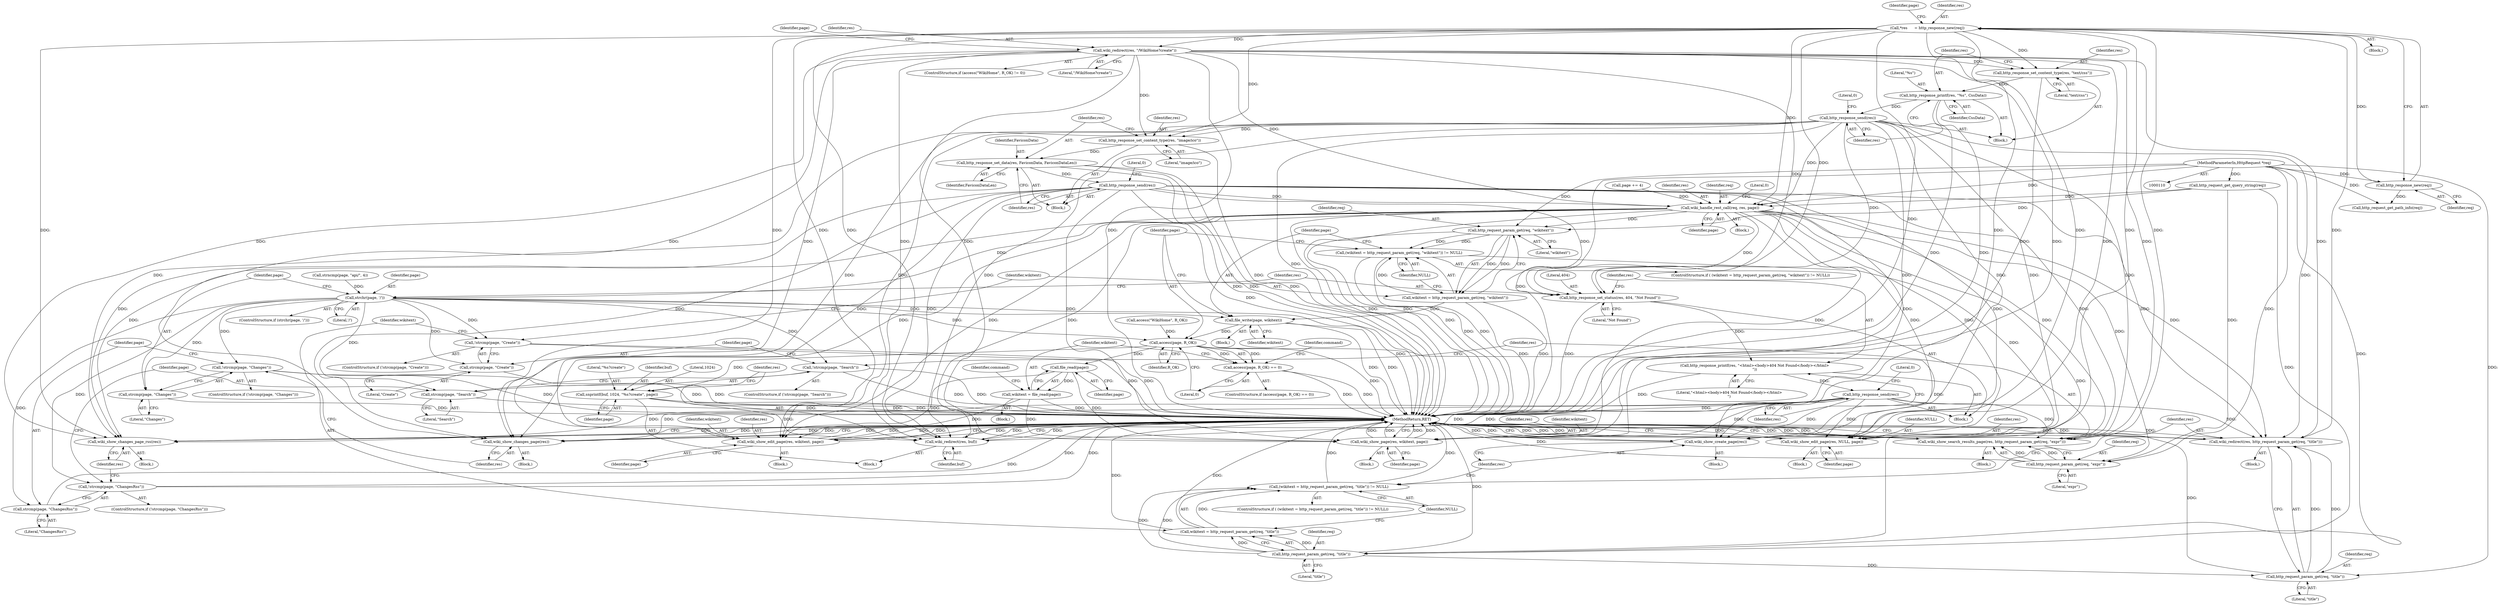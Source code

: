 digraph "1_didiwiki_5e5c796617e1712905dc5462b94bd5e6c08d15ea@pointer" {
"1000146" [label="(Call,wiki_redirect(res, \"/WikiHome?create\"))"];
"1000114" [label="(Call,*res      = http_response_new(req))"];
"1000116" [label="(Call,http_response_new(req))"];
"1000111" [label="(MethodParameterIn,HttpRequest *req)"];
"1000158" [label="(Call,http_response_set_content_type(res, \"text/css\"))"];
"1000161" [label="(Call,http_response_printf(res, \"%s\", CssData))"];
"1000165" [label="(Call,http_response_send(res))"];
"1000175" [label="(Call,http_response_set_content_type(res, \"image/ico\"))"];
"1000178" [label="(Call,http_response_set_data(res, FaviconData, FaviconDataLen))"];
"1000182" [label="(Call,http_response_send(res))"];
"1000223" [label="(Call,wiki_handle_rest_call(req, res, page))"];
"1000230" [label="(Call,strchr(page, '/'))"];
"1000246" [label="(Call,!strcmp(page, \"Changes\"))"];
"1000247" [label="(Call,strcmp(page, \"Changes\"))"];
"1000255" [label="(Call,!strcmp(page, \"ChangesRss\"))"];
"1000256" [label="(Call,strcmp(page, \"ChangesRss\"))"];
"1000264" [label="(Call,!strcmp(page, \"Search\"))"];
"1000265" [label="(Call,strcmp(page, \"Search\"))"];
"1000276" [label="(Call,!strcmp(page, \"Create\"))"];
"1000277" [label="(Call,strcmp(page, \"Create\"))"];
"1000310" [label="(Call,file_write(page, wikitext))"];
"1000315" [label="(Call,access(page, R_OK))"];
"1000314" [label="(Call,access(page, R_OK) == 0)"];
"1000322" [label="(Call,file_read(page))"];
"1000320" [label="(Call,wikitext = file_read(page))"];
"1000330" [label="(Call,wiki_show_edit_page(res, wikitext, page))"];
"1000336" [label="(Call,wiki_show_page(res, wikitext, page))"];
"1000348" [label="(Call,wiki_show_edit_page(res, NULL, page))"];
"1000355" [label="(Call,snprintf(buf, 1024, \"%s?create\", page))"];
"1000360" [label="(Call,wiki_redirect(res, buf))"];
"1000234" [label="(Call,http_response_set_status(res, 404, \"Not Found\"))"];
"1000238" [label="(Call,http_response_printf(res, \"<html><body>404 Not Found</body></html>\n\"))"];
"1000241" [label="(Call,http_response_send(res))"];
"1000251" [label="(Call,wiki_show_changes_page(res))"];
"1000260" [label="(Call,wiki_show_changes_page_rss(res))"];
"1000269" [label="(Call,wiki_show_search_results_page(res, http_request_param_get(req, \"expr\")))"];
"1000290" [label="(Call,wiki_redirect(res, http_request_param_get(req, \"title\")))"];
"1000297" [label="(Call,wiki_show_create_page(res))"];
"1000271" [label="(Call,http_request_param_get(req, \"expr\"))"];
"1000285" [label="(Call,http_request_param_get(req, \"title\"))"];
"1000282" [label="(Call,(wikitext = http_request_param_get(req, \"title\")) != NULL)"];
"1000283" [label="(Call,wikitext = http_request_param_get(req, \"title\"))"];
"1000292" [label="(Call,http_request_param_get(req, \"title\"))"];
"1000305" [label="(Call,http_request_param_get(req, \"wikitext\"))"];
"1000302" [label="(Call,(wikitext = http_request_param_get(req, \"wikitext\")) != NULL)"];
"1000303" [label="(Call,wikitext = http_request_param_get(req, \"wikitext\"))"];
"1000183" [label="(Identifier,res)"];
"1000179" [label="(Identifier,res)"];
"1000168" [label="(Literal,0)"];
"1000223" [label="(Call,wiki_handle_rest_call(req, res, page))"];
"1000159" [label="(Identifier,res)"];
"1000296" [label="(Block,)"];
"1000307" [label="(Literal,\"wikitext\")"];
"1000150" [label="(Identifier,page)"];
"1000302" [label="(Call,(wikitext = http_request_param_get(req, \"wikitext\")) != NULL)"];
"1000140" [label="(ControlStructure,if (access(\"WikiHome\", R_OK) != 0))"];
"1000311" [label="(Identifier,page)"];
"1000162" [label="(Identifier,res)"];
"1000272" [label="(Identifier,req)"];
"1000318" [label="(Literal,0)"];
"1000244" [label="(Literal,0)"];
"1000345" [label="(Identifier,command)"];
"1000319" [label="(Block,)"];
"1000230" [label="(Call,strchr(page, '/'))"];
"1000330" [label="(Call,wiki_show_edit_page(res, wikitext, page))"];
"1000185" [label="(Literal,0)"];
"1000351" [label="(Identifier,page)"];
"1000304" [label="(Identifier,wikitext)"];
"1000157" [label="(Block,)"];
"1000147" [label="(Identifier,res)"];
"1000287" [label="(Literal,\"title\")"];
"1000348" [label="(Call,wiki_show_edit_page(res, NULL, page))"];
"1000317" [label="(Identifier,R_OK)"];
"1000178" [label="(Call,http_response_set_data(res, FaviconData, FaviconDataLen))"];
"1000273" [label="(Literal,\"expr\")"];
"1000335" [label="(Block,)"];
"1000268" [label="(Block,)"];
"1000263" [label="(ControlStructure,if (!strcmp(page, \"Search\")))"];
"1000199" [label="(Call,page += 4)"];
"1000193" [label="(Call,strncmp(page, \"api/\", 4))"];
"1000281" [label="(ControlStructure,if ( (wikitext = http_request_param_get(req, \"title\")) != NULL))"];
"1000323" [label="(Identifier,page)"];
"1000288" [label="(Identifier,NULL)"];
"1000306" [label="(Identifier,req)"];
"1000226" [label="(Identifier,page)"];
"1000275" [label="(ControlStructure,if (!strcmp(page, \"Create\")))"];
"1000242" [label="(Identifier,res)"];
"1000117" [label="(Identifier,req)"];
"1000276" [label="(Call,!strcmp(page, \"Create\"))"];
"1000285" [label="(Call,http_request_param_get(req, \"title\"))"];
"1000298" [label="(Identifier,res)"];
"1000175" [label="(Call,http_response_set_content_type(res, \"image/ico\"))"];
"1000120" [label="(Identifier,page)"];
"1000337" [label="(Identifier,res)"];
"1000357" [label="(Literal,1024)"];
"1000163" [label="(Literal,\"%s\")"];
"1000320" [label="(Call,wikitext = file_read(page))"];
"1000231" [label="(Identifier,page)"];
"1000181" [label="(Identifier,FaviconDataLen)"];
"1000322" [label="(Call,file_read(page))"];
"1000247" [label="(Call,strcmp(page, \"Changes\"))"];
"1000259" [label="(Block,)"];
"1000126" [label="(Call,http_request_get_query_string(req))"];
"1000339" [label="(Identifier,page)"];
"1000234" [label="(Call,http_response_set_status(res, 404, \"Not Found\"))"];
"1000250" [label="(Block,)"];
"1000271" [label="(Call,http_request_param_get(req, \"expr\"))"];
"1000265" [label="(Call,strcmp(page, \"Search\"))"];
"1000316" [label="(Identifier,page)"];
"1000305" [label="(Call,http_request_param_get(req, \"wikitext\"))"];
"1000229" [label="(ControlStructure,if (strchr(page, '/')))"];
"1000225" [label="(Identifier,res)"];
"1000292" [label="(Call,http_request_param_get(req, \"title\"))"];
"1000248" [label="(Identifier,page)"];
"1000349" [label="(Identifier,res)"];
"1000314" [label="(Call,access(page, R_OK) == 0)"];
"1000241" [label="(Call,http_response_send(res))"];
"1000350" [label="(Identifier,NULL)"];
"1000236" [label="(Literal,404)"];
"1000148" [label="(Literal,\"/WikiHome?create\")"];
"1000232" [label="(Literal,'/')"];
"1000270" [label="(Identifier,res)"];
"1000266" [label="(Identifier,page)"];
"1000353" [label="(Block,)"];
"1000261" [label="(Identifier,res)"];
"1000267" [label="(Literal,\"Search\")"];
"1000356" [label="(Identifier,buf)"];
"1000269" [label="(Call,wiki_show_search_results_page(res, http_request_param_get(req, \"expr\")))"];
"1000362" [label="(Identifier,buf)"];
"1000233" [label="(Block,)"];
"1000309" [label="(Block,)"];
"1000237" [label="(Literal,\"Not Found\")"];
"1000308" [label="(Identifier,NULL)"];
"1000336" [label="(Call,wiki_show_page(res, wikitext, page))"];
"1000257" [label="(Identifier,page)"];
"1000303" [label="(Call,wikitext = http_request_param_get(req, \"wikitext\"))"];
"1000333" [label="(Identifier,page)"];
"1000166" [label="(Identifier,res)"];
"1000327" [label="(Identifier,command)"];
"1000240" [label="(Literal,\"<html><body>404 Not Found</body></html>\n\")"];
"1000114" [label="(Call,*res      = http_response_new(req))"];
"1000359" [label="(Identifier,page)"];
"1000177" [label="(Literal,\"image/ico\")"];
"1000347" [label="(Block,)"];
"1000363" [label="(MethodReturn,RET)"];
"1000246" [label="(Call,!strcmp(page, \"Changes\"))"];
"1000290" [label="(Call,wiki_redirect(res, http_request_param_get(req, \"title\")))"];
"1000277" [label="(Call,strcmp(page, \"Create\"))"];
"1000238" [label="(Call,http_response_printf(res, \"<html><body>404 Not Found</body></html>\n\"))"];
"1000164" [label="(Identifier,CssData)"];
"1000264" [label="(Call,!strcmp(page, \"Search\"))"];
"1000180" [label="(Identifier,FaviconData)"];
"1000297" [label="(Call,wiki_show_create_page(res))"];
"1000112" [label="(Block,)"];
"1000146" [label="(Call,wiki_redirect(res, \"/WikiHome?create\"))"];
"1000116" [label="(Call,http_response_new(req))"];
"1000161" [label="(Call,http_response_printf(res, \"%s\", CssData))"];
"1000254" [label="(ControlStructure,if (!strcmp(page, \"ChangesRss\")))"];
"1000360" [label="(Call,wiki_redirect(res, buf))"];
"1000361" [label="(Identifier,res)"];
"1000249" [label="(Literal,\"Changes\")"];
"1000235" [label="(Identifier,res)"];
"1000289" [label="(Block,)"];
"1000315" [label="(Call,access(page, R_OK))"];
"1000284" [label="(Identifier,wikitext)"];
"1000310" [label="(Call,file_write(page, wikitext))"];
"1000256" [label="(Call,strcmp(page, \"ChangesRss\"))"];
"1000111" [label="(MethodParameterIn,HttpRequest *req)"];
"1000301" [label="(ControlStructure,if ( (wikitext = http_request_param_get(req, \"wikitext\")) != NULL))"];
"1000283" [label="(Call,wikitext = http_request_param_get(req, \"title\"))"];
"1000332" [label="(Identifier,wikitext)"];
"1000251" [label="(Call,wiki_show_changes_page(res))"];
"1000313" [label="(ControlStructure,if (access(page, R_OK) == 0))"];
"1000174" [label="(Block,)"];
"1000115" [label="(Identifier,res)"];
"1000224" [label="(Identifier,req)"];
"1000255" [label="(Call,!strcmp(page, \"ChangesRss\"))"];
"1000321" [label="(Identifier,wikitext)"];
"1000121" [label="(Call,http_request_get_path_info(req))"];
"1000160" [label="(Literal,\"text/css\")"];
"1000239" [label="(Identifier,res)"];
"1000176" [label="(Identifier,res)"];
"1000165" [label="(Call,http_response_send(res))"];
"1000279" [label="(Literal,\"Create\")"];
"1000358" [label="(Literal,\"%s?create\")"];
"1000329" [label="(Block,)"];
"1000158" [label="(Call,http_response_set_content_type(res, \"text/css\"))"];
"1000278" [label="(Identifier,page)"];
"1000294" [label="(Literal,\"title\")"];
"1000355" [label="(Call,snprintf(buf, 1024, \"%s?create\", page))"];
"1000282" [label="(Call,(wikitext = http_request_param_get(req, \"title\")) != NULL)"];
"1000228" [label="(Literal,0)"];
"1000338" [label="(Identifier,wikitext)"];
"1000258" [label="(Literal,\"ChangesRss\")"];
"1000331" [label="(Identifier,res)"];
"1000252" [label="(Identifier,res)"];
"1000291" [label="(Identifier,res)"];
"1000286" [label="(Identifier,req)"];
"1000245" [label="(ControlStructure,if (!strcmp(page, \"Changes\")))"];
"1000142" [label="(Call,access(\"WikiHome\", R_OK))"];
"1000293" [label="(Identifier,req)"];
"1000312" [label="(Identifier,wikitext)"];
"1000260" [label="(Call,wiki_show_changes_page_rss(res))"];
"1000197" [label="(Block,)"];
"1000182" [label="(Call,http_response_send(res))"];
"1000146" -> "1000140"  [label="AST: "];
"1000146" -> "1000148"  [label="CFG: "];
"1000147" -> "1000146"  [label="AST: "];
"1000148" -> "1000146"  [label="AST: "];
"1000150" -> "1000146"  [label="CFG: "];
"1000146" -> "1000363"  [label="DDG: "];
"1000114" -> "1000146"  [label="DDG: "];
"1000146" -> "1000158"  [label="DDG: "];
"1000146" -> "1000175"  [label="DDG: "];
"1000146" -> "1000223"  [label="DDG: "];
"1000146" -> "1000234"  [label="DDG: "];
"1000146" -> "1000251"  [label="DDG: "];
"1000146" -> "1000260"  [label="DDG: "];
"1000146" -> "1000269"  [label="DDG: "];
"1000146" -> "1000290"  [label="DDG: "];
"1000146" -> "1000297"  [label="DDG: "];
"1000146" -> "1000330"  [label="DDG: "];
"1000146" -> "1000336"  [label="DDG: "];
"1000146" -> "1000348"  [label="DDG: "];
"1000146" -> "1000360"  [label="DDG: "];
"1000114" -> "1000112"  [label="AST: "];
"1000114" -> "1000116"  [label="CFG: "];
"1000115" -> "1000114"  [label="AST: "];
"1000116" -> "1000114"  [label="AST: "];
"1000120" -> "1000114"  [label="CFG: "];
"1000114" -> "1000363"  [label="DDG: "];
"1000116" -> "1000114"  [label="DDG: "];
"1000114" -> "1000158"  [label="DDG: "];
"1000114" -> "1000175"  [label="DDG: "];
"1000114" -> "1000223"  [label="DDG: "];
"1000114" -> "1000234"  [label="DDG: "];
"1000114" -> "1000251"  [label="DDG: "];
"1000114" -> "1000260"  [label="DDG: "];
"1000114" -> "1000269"  [label="DDG: "];
"1000114" -> "1000290"  [label="DDG: "];
"1000114" -> "1000297"  [label="DDG: "];
"1000114" -> "1000330"  [label="DDG: "];
"1000114" -> "1000336"  [label="DDG: "];
"1000114" -> "1000348"  [label="DDG: "];
"1000114" -> "1000360"  [label="DDG: "];
"1000116" -> "1000117"  [label="CFG: "];
"1000117" -> "1000116"  [label="AST: "];
"1000111" -> "1000116"  [label="DDG: "];
"1000116" -> "1000121"  [label="DDG: "];
"1000111" -> "1000110"  [label="AST: "];
"1000111" -> "1000363"  [label="DDG: "];
"1000111" -> "1000121"  [label="DDG: "];
"1000111" -> "1000126"  [label="DDG: "];
"1000111" -> "1000223"  [label="DDG: "];
"1000111" -> "1000271"  [label="DDG: "];
"1000111" -> "1000285"  [label="DDG: "];
"1000111" -> "1000292"  [label="DDG: "];
"1000111" -> "1000305"  [label="DDG: "];
"1000158" -> "1000157"  [label="AST: "];
"1000158" -> "1000160"  [label="CFG: "];
"1000159" -> "1000158"  [label="AST: "];
"1000160" -> "1000158"  [label="AST: "];
"1000162" -> "1000158"  [label="CFG: "];
"1000158" -> "1000363"  [label="DDG: "];
"1000158" -> "1000161"  [label="DDG: "];
"1000161" -> "1000157"  [label="AST: "];
"1000161" -> "1000164"  [label="CFG: "];
"1000162" -> "1000161"  [label="AST: "];
"1000163" -> "1000161"  [label="AST: "];
"1000164" -> "1000161"  [label="AST: "];
"1000166" -> "1000161"  [label="CFG: "];
"1000161" -> "1000363"  [label="DDG: "];
"1000161" -> "1000363"  [label="DDG: "];
"1000161" -> "1000165"  [label="DDG: "];
"1000165" -> "1000157"  [label="AST: "];
"1000165" -> "1000166"  [label="CFG: "];
"1000166" -> "1000165"  [label="AST: "];
"1000168" -> "1000165"  [label="CFG: "];
"1000165" -> "1000363"  [label="DDG: "];
"1000165" -> "1000175"  [label="DDG: "];
"1000165" -> "1000223"  [label="DDG: "];
"1000165" -> "1000234"  [label="DDG: "];
"1000165" -> "1000251"  [label="DDG: "];
"1000165" -> "1000260"  [label="DDG: "];
"1000165" -> "1000269"  [label="DDG: "];
"1000165" -> "1000290"  [label="DDG: "];
"1000165" -> "1000297"  [label="DDG: "];
"1000165" -> "1000330"  [label="DDG: "];
"1000165" -> "1000336"  [label="DDG: "];
"1000165" -> "1000348"  [label="DDG: "];
"1000165" -> "1000360"  [label="DDG: "];
"1000175" -> "1000174"  [label="AST: "];
"1000175" -> "1000177"  [label="CFG: "];
"1000176" -> "1000175"  [label="AST: "];
"1000177" -> "1000175"  [label="AST: "];
"1000179" -> "1000175"  [label="CFG: "];
"1000175" -> "1000363"  [label="DDG: "];
"1000175" -> "1000178"  [label="DDG: "];
"1000178" -> "1000174"  [label="AST: "];
"1000178" -> "1000181"  [label="CFG: "];
"1000179" -> "1000178"  [label="AST: "];
"1000180" -> "1000178"  [label="AST: "];
"1000181" -> "1000178"  [label="AST: "];
"1000183" -> "1000178"  [label="CFG: "];
"1000178" -> "1000363"  [label="DDG: "];
"1000178" -> "1000363"  [label="DDG: "];
"1000178" -> "1000363"  [label="DDG: "];
"1000178" -> "1000182"  [label="DDG: "];
"1000182" -> "1000174"  [label="AST: "];
"1000182" -> "1000183"  [label="CFG: "];
"1000183" -> "1000182"  [label="AST: "];
"1000185" -> "1000182"  [label="CFG: "];
"1000182" -> "1000363"  [label="DDG: "];
"1000182" -> "1000223"  [label="DDG: "];
"1000182" -> "1000234"  [label="DDG: "];
"1000182" -> "1000251"  [label="DDG: "];
"1000182" -> "1000260"  [label="DDG: "];
"1000182" -> "1000269"  [label="DDG: "];
"1000182" -> "1000290"  [label="DDG: "];
"1000182" -> "1000297"  [label="DDG: "];
"1000182" -> "1000330"  [label="DDG: "];
"1000182" -> "1000336"  [label="DDG: "];
"1000182" -> "1000348"  [label="DDG: "];
"1000182" -> "1000360"  [label="DDG: "];
"1000223" -> "1000197"  [label="AST: "];
"1000223" -> "1000226"  [label="CFG: "];
"1000224" -> "1000223"  [label="AST: "];
"1000225" -> "1000223"  [label="AST: "];
"1000226" -> "1000223"  [label="AST: "];
"1000228" -> "1000223"  [label="CFG: "];
"1000223" -> "1000363"  [label="DDG: "];
"1000223" -> "1000363"  [label="DDG: "];
"1000126" -> "1000223"  [label="DDG: "];
"1000199" -> "1000223"  [label="DDG: "];
"1000223" -> "1000230"  [label="DDG: "];
"1000223" -> "1000234"  [label="DDG: "];
"1000223" -> "1000251"  [label="DDG: "];
"1000223" -> "1000260"  [label="DDG: "];
"1000223" -> "1000269"  [label="DDG: "];
"1000223" -> "1000271"  [label="DDG: "];
"1000223" -> "1000285"  [label="DDG: "];
"1000223" -> "1000290"  [label="DDG: "];
"1000223" -> "1000297"  [label="DDG: "];
"1000223" -> "1000305"  [label="DDG: "];
"1000223" -> "1000330"  [label="DDG: "];
"1000223" -> "1000336"  [label="DDG: "];
"1000223" -> "1000348"  [label="DDG: "];
"1000223" -> "1000360"  [label="DDG: "];
"1000230" -> "1000229"  [label="AST: "];
"1000230" -> "1000232"  [label="CFG: "];
"1000231" -> "1000230"  [label="AST: "];
"1000232" -> "1000230"  [label="AST: "];
"1000235" -> "1000230"  [label="CFG: "];
"1000248" -> "1000230"  [label="CFG: "];
"1000230" -> "1000363"  [label="DDG: "];
"1000193" -> "1000230"  [label="DDG: "];
"1000230" -> "1000246"  [label="DDG: "];
"1000230" -> "1000247"  [label="DDG: "];
"1000230" -> "1000255"  [label="DDG: "];
"1000230" -> "1000256"  [label="DDG: "];
"1000230" -> "1000264"  [label="DDG: "];
"1000230" -> "1000265"  [label="DDG: "];
"1000230" -> "1000276"  [label="DDG: "];
"1000230" -> "1000277"  [label="DDG: "];
"1000230" -> "1000310"  [label="DDG: "];
"1000230" -> "1000315"  [label="DDG: "];
"1000246" -> "1000245"  [label="AST: "];
"1000246" -> "1000247"  [label="CFG: "];
"1000247" -> "1000246"  [label="AST: "];
"1000252" -> "1000246"  [label="CFG: "];
"1000257" -> "1000246"  [label="CFG: "];
"1000246" -> "1000363"  [label="DDG: "];
"1000246" -> "1000363"  [label="DDG: "];
"1000247" -> "1000249"  [label="CFG: "];
"1000248" -> "1000247"  [label="AST: "];
"1000249" -> "1000247"  [label="AST: "];
"1000247" -> "1000363"  [label="DDG: "];
"1000255" -> "1000254"  [label="AST: "];
"1000255" -> "1000256"  [label="CFG: "];
"1000256" -> "1000255"  [label="AST: "];
"1000261" -> "1000255"  [label="CFG: "];
"1000266" -> "1000255"  [label="CFG: "];
"1000255" -> "1000363"  [label="DDG: "];
"1000255" -> "1000363"  [label="DDG: "];
"1000256" -> "1000258"  [label="CFG: "];
"1000257" -> "1000256"  [label="AST: "];
"1000258" -> "1000256"  [label="AST: "];
"1000256" -> "1000363"  [label="DDG: "];
"1000264" -> "1000263"  [label="AST: "];
"1000264" -> "1000265"  [label="CFG: "];
"1000265" -> "1000264"  [label="AST: "];
"1000270" -> "1000264"  [label="CFG: "];
"1000278" -> "1000264"  [label="CFG: "];
"1000264" -> "1000363"  [label="DDG: "];
"1000264" -> "1000363"  [label="DDG: "];
"1000265" -> "1000267"  [label="CFG: "];
"1000266" -> "1000265"  [label="AST: "];
"1000267" -> "1000265"  [label="AST: "];
"1000265" -> "1000363"  [label="DDG: "];
"1000276" -> "1000275"  [label="AST: "];
"1000276" -> "1000277"  [label="CFG: "];
"1000277" -> "1000276"  [label="AST: "];
"1000284" -> "1000276"  [label="CFG: "];
"1000304" -> "1000276"  [label="CFG: "];
"1000276" -> "1000363"  [label="DDG: "];
"1000276" -> "1000363"  [label="DDG: "];
"1000277" -> "1000279"  [label="CFG: "];
"1000278" -> "1000277"  [label="AST: "];
"1000279" -> "1000277"  [label="AST: "];
"1000277" -> "1000363"  [label="DDG: "];
"1000310" -> "1000309"  [label="AST: "];
"1000310" -> "1000312"  [label="CFG: "];
"1000311" -> "1000310"  [label="AST: "];
"1000312" -> "1000310"  [label="AST: "];
"1000316" -> "1000310"  [label="CFG: "];
"1000310" -> "1000363"  [label="DDG: "];
"1000310" -> "1000363"  [label="DDG: "];
"1000303" -> "1000310"  [label="DDG: "];
"1000310" -> "1000315"  [label="DDG: "];
"1000315" -> "1000314"  [label="AST: "];
"1000315" -> "1000317"  [label="CFG: "];
"1000316" -> "1000315"  [label="AST: "];
"1000317" -> "1000315"  [label="AST: "];
"1000318" -> "1000315"  [label="CFG: "];
"1000315" -> "1000363"  [label="DDG: "];
"1000315" -> "1000314"  [label="DDG: "];
"1000315" -> "1000314"  [label="DDG: "];
"1000142" -> "1000315"  [label="DDG: "];
"1000315" -> "1000322"  [label="DDG: "];
"1000315" -> "1000348"  [label="DDG: "];
"1000315" -> "1000355"  [label="DDG: "];
"1000314" -> "1000313"  [label="AST: "];
"1000314" -> "1000318"  [label="CFG: "];
"1000318" -> "1000314"  [label="AST: "];
"1000321" -> "1000314"  [label="CFG: "];
"1000345" -> "1000314"  [label="CFG: "];
"1000314" -> "1000363"  [label="DDG: "];
"1000314" -> "1000363"  [label="DDG: "];
"1000322" -> "1000320"  [label="AST: "];
"1000322" -> "1000323"  [label="CFG: "];
"1000323" -> "1000322"  [label="AST: "];
"1000320" -> "1000322"  [label="CFG: "];
"1000322" -> "1000320"  [label="DDG: "];
"1000322" -> "1000330"  [label="DDG: "];
"1000322" -> "1000336"  [label="DDG: "];
"1000320" -> "1000319"  [label="AST: "];
"1000321" -> "1000320"  [label="AST: "];
"1000327" -> "1000320"  [label="CFG: "];
"1000320" -> "1000363"  [label="DDG: "];
"1000320" -> "1000330"  [label="DDG: "];
"1000320" -> "1000336"  [label="DDG: "];
"1000330" -> "1000329"  [label="AST: "];
"1000330" -> "1000333"  [label="CFG: "];
"1000331" -> "1000330"  [label="AST: "];
"1000332" -> "1000330"  [label="AST: "];
"1000333" -> "1000330"  [label="AST: "];
"1000363" -> "1000330"  [label="CFG: "];
"1000330" -> "1000363"  [label="DDG: "];
"1000330" -> "1000363"  [label="DDG: "];
"1000330" -> "1000363"  [label="DDG: "];
"1000330" -> "1000363"  [label="DDG: "];
"1000241" -> "1000330"  [label="DDG: "];
"1000336" -> "1000335"  [label="AST: "];
"1000336" -> "1000339"  [label="CFG: "];
"1000337" -> "1000336"  [label="AST: "];
"1000338" -> "1000336"  [label="AST: "];
"1000339" -> "1000336"  [label="AST: "];
"1000363" -> "1000336"  [label="CFG: "];
"1000336" -> "1000363"  [label="DDG: "];
"1000336" -> "1000363"  [label="DDG: "];
"1000336" -> "1000363"  [label="DDG: "];
"1000336" -> "1000363"  [label="DDG: "];
"1000241" -> "1000336"  [label="DDG: "];
"1000348" -> "1000347"  [label="AST: "];
"1000348" -> "1000351"  [label="CFG: "];
"1000349" -> "1000348"  [label="AST: "];
"1000350" -> "1000348"  [label="AST: "];
"1000351" -> "1000348"  [label="AST: "];
"1000363" -> "1000348"  [label="CFG: "];
"1000348" -> "1000363"  [label="DDG: "];
"1000348" -> "1000363"  [label="DDG: "];
"1000348" -> "1000363"  [label="DDG: "];
"1000348" -> "1000363"  [label="DDG: "];
"1000241" -> "1000348"  [label="DDG: "];
"1000302" -> "1000348"  [label="DDG: "];
"1000355" -> "1000353"  [label="AST: "];
"1000355" -> "1000359"  [label="CFG: "];
"1000356" -> "1000355"  [label="AST: "];
"1000357" -> "1000355"  [label="AST: "];
"1000358" -> "1000355"  [label="AST: "];
"1000359" -> "1000355"  [label="AST: "];
"1000361" -> "1000355"  [label="CFG: "];
"1000355" -> "1000363"  [label="DDG: "];
"1000355" -> "1000363"  [label="DDG: "];
"1000355" -> "1000360"  [label="DDG: "];
"1000360" -> "1000353"  [label="AST: "];
"1000360" -> "1000362"  [label="CFG: "];
"1000361" -> "1000360"  [label="AST: "];
"1000362" -> "1000360"  [label="AST: "];
"1000363" -> "1000360"  [label="CFG: "];
"1000360" -> "1000363"  [label="DDG: "];
"1000360" -> "1000363"  [label="DDG: "];
"1000360" -> "1000363"  [label="DDG: "];
"1000241" -> "1000360"  [label="DDG: "];
"1000234" -> "1000233"  [label="AST: "];
"1000234" -> "1000237"  [label="CFG: "];
"1000235" -> "1000234"  [label="AST: "];
"1000236" -> "1000234"  [label="AST: "];
"1000237" -> "1000234"  [label="AST: "];
"1000239" -> "1000234"  [label="CFG: "];
"1000234" -> "1000363"  [label="DDG: "];
"1000234" -> "1000238"  [label="DDG: "];
"1000238" -> "1000233"  [label="AST: "];
"1000238" -> "1000240"  [label="CFG: "];
"1000239" -> "1000238"  [label="AST: "];
"1000240" -> "1000238"  [label="AST: "];
"1000242" -> "1000238"  [label="CFG: "];
"1000238" -> "1000363"  [label="DDG: "];
"1000238" -> "1000241"  [label="DDG: "];
"1000241" -> "1000233"  [label="AST: "];
"1000241" -> "1000242"  [label="CFG: "];
"1000242" -> "1000241"  [label="AST: "];
"1000244" -> "1000241"  [label="CFG: "];
"1000241" -> "1000363"  [label="DDG: "];
"1000241" -> "1000251"  [label="DDG: "];
"1000241" -> "1000260"  [label="DDG: "];
"1000241" -> "1000269"  [label="DDG: "];
"1000241" -> "1000290"  [label="DDG: "];
"1000241" -> "1000297"  [label="DDG: "];
"1000251" -> "1000250"  [label="AST: "];
"1000251" -> "1000252"  [label="CFG: "];
"1000252" -> "1000251"  [label="AST: "];
"1000363" -> "1000251"  [label="CFG: "];
"1000251" -> "1000363"  [label="DDG: "];
"1000251" -> "1000363"  [label="DDG: "];
"1000260" -> "1000259"  [label="AST: "];
"1000260" -> "1000261"  [label="CFG: "];
"1000261" -> "1000260"  [label="AST: "];
"1000363" -> "1000260"  [label="CFG: "];
"1000260" -> "1000363"  [label="DDG: "];
"1000260" -> "1000363"  [label="DDG: "];
"1000269" -> "1000268"  [label="AST: "];
"1000269" -> "1000271"  [label="CFG: "];
"1000270" -> "1000269"  [label="AST: "];
"1000271" -> "1000269"  [label="AST: "];
"1000363" -> "1000269"  [label="CFG: "];
"1000269" -> "1000363"  [label="DDG: "];
"1000269" -> "1000363"  [label="DDG: "];
"1000269" -> "1000363"  [label="DDG: "];
"1000271" -> "1000269"  [label="DDG: "];
"1000271" -> "1000269"  [label="DDG: "];
"1000290" -> "1000289"  [label="AST: "];
"1000290" -> "1000292"  [label="CFG: "];
"1000291" -> "1000290"  [label="AST: "];
"1000292" -> "1000290"  [label="AST: "];
"1000363" -> "1000290"  [label="CFG: "];
"1000290" -> "1000363"  [label="DDG: "];
"1000290" -> "1000363"  [label="DDG: "];
"1000290" -> "1000363"  [label="DDG: "];
"1000292" -> "1000290"  [label="DDG: "];
"1000292" -> "1000290"  [label="DDG: "];
"1000297" -> "1000296"  [label="AST: "];
"1000297" -> "1000298"  [label="CFG: "];
"1000298" -> "1000297"  [label="AST: "];
"1000363" -> "1000297"  [label="CFG: "];
"1000297" -> "1000363"  [label="DDG: "];
"1000297" -> "1000363"  [label="DDG: "];
"1000271" -> "1000273"  [label="CFG: "];
"1000272" -> "1000271"  [label="AST: "];
"1000273" -> "1000271"  [label="AST: "];
"1000271" -> "1000363"  [label="DDG: "];
"1000126" -> "1000271"  [label="DDG: "];
"1000285" -> "1000283"  [label="AST: "];
"1000285" -> "1000287"  [label="CFG: "];
"1000286" -> "1000285"  [label="AST: "];
"1000287" -> "1000285"  [label="AST: "];
"1000283" -> "1000285"  [label="CFG: "];
"1000285" -> "1000363"  [label="DDG: "];
"1000285" -> "1000282"  [label="DDG: "];
"1000285" -> "1000282"  [label="DDG: "];
"1000285" -> "1000283"  [label="DDG: "];
"1000285" -> "1000283"  [label="DDG: "];
"1000126" -> "1000285"  [label="DDG: "];
"1000285" -> "1000292"  [label="DDG: "];
"1000282" -> "1000281"  [label="AST: "];
"1000282" -> "1000288"  [label="CFG: "];
"1000283" -> "1000282"  [label="AST: "];
"1000288" -> "1000282"  [label="AST: "];
"1000291" -> "1000282"  [label="CFG: "];
"1000298" -> "1000282"  [label="CFG: "];
"1000282" -> "1000363"  [label="DDG: "];
"1000282" -> "1000363"  [label="DDG: "];
"1000283" -> "1000282"  [label="DDG: "];
"1000284" -> "1000283"  [label="AST: "];
"1000288" -> "1000283"  [label="CFG: "];
"1000283" -> "1000363"  [label="DDG: "];
"1000283" -> "1000363"  [label="DDG: "];
"1000292" -> "1000294"  [label="CFG: "];
"1000293" -> "1000292"  [label="AST: "];
"1000294" -> "1000292"  [label="AST: "];
"1000292" -> "1000363"  [label="DDG: "];
"1000305" -> "1000303"  [label="AST: "];
"1000305" -> "1000307"  [label="CFG: "];
"1000306" -> "1000305"  [label="AST: "];
"1000307" -> "1000305"  [label="AST: "];
"1000303" -> "1000305"  [label="CFG: "];
"1000305" -> "1000363"  [label="DDG: "];
"1000305" -> "1000302"  [label="DDG: "];
"1000305" -> "1000302"  [label="DDG: "];
"1000305" -> "1000303"  [label="DDG: "];
"1000305" -> "1000303"  [label="DDG: "];
"1000126" -> "1000305"  [label="DDG: "];
"1000302" -> "1000301"  [label="AST: "];
"1000302" -> "1000308"  [label="CFG: "];
"1000303" -> "1000302"  [label="AST: "];
"1000308" -> "1000302"  [label="AST: "];
"1000311" -> "1000302"  [label="CFG: "];
"1000316" -> "1000302"  [label="CFG: "];
"1000302" -> "1000363"  [label="DDG: "];
"1000302" -> "1000363"  [label="DDG: "];
"1000303" -> "1000302"  [label="DDG: "];
"1000304" -> "1000303"  [label="AST: "];
"1000308" -> "1000303"  [label="CFG: "];
"1000303" -> "1000363"  [label="DDG: "];
"1000303" -> "1000363"  [label="DDG: "];
}
